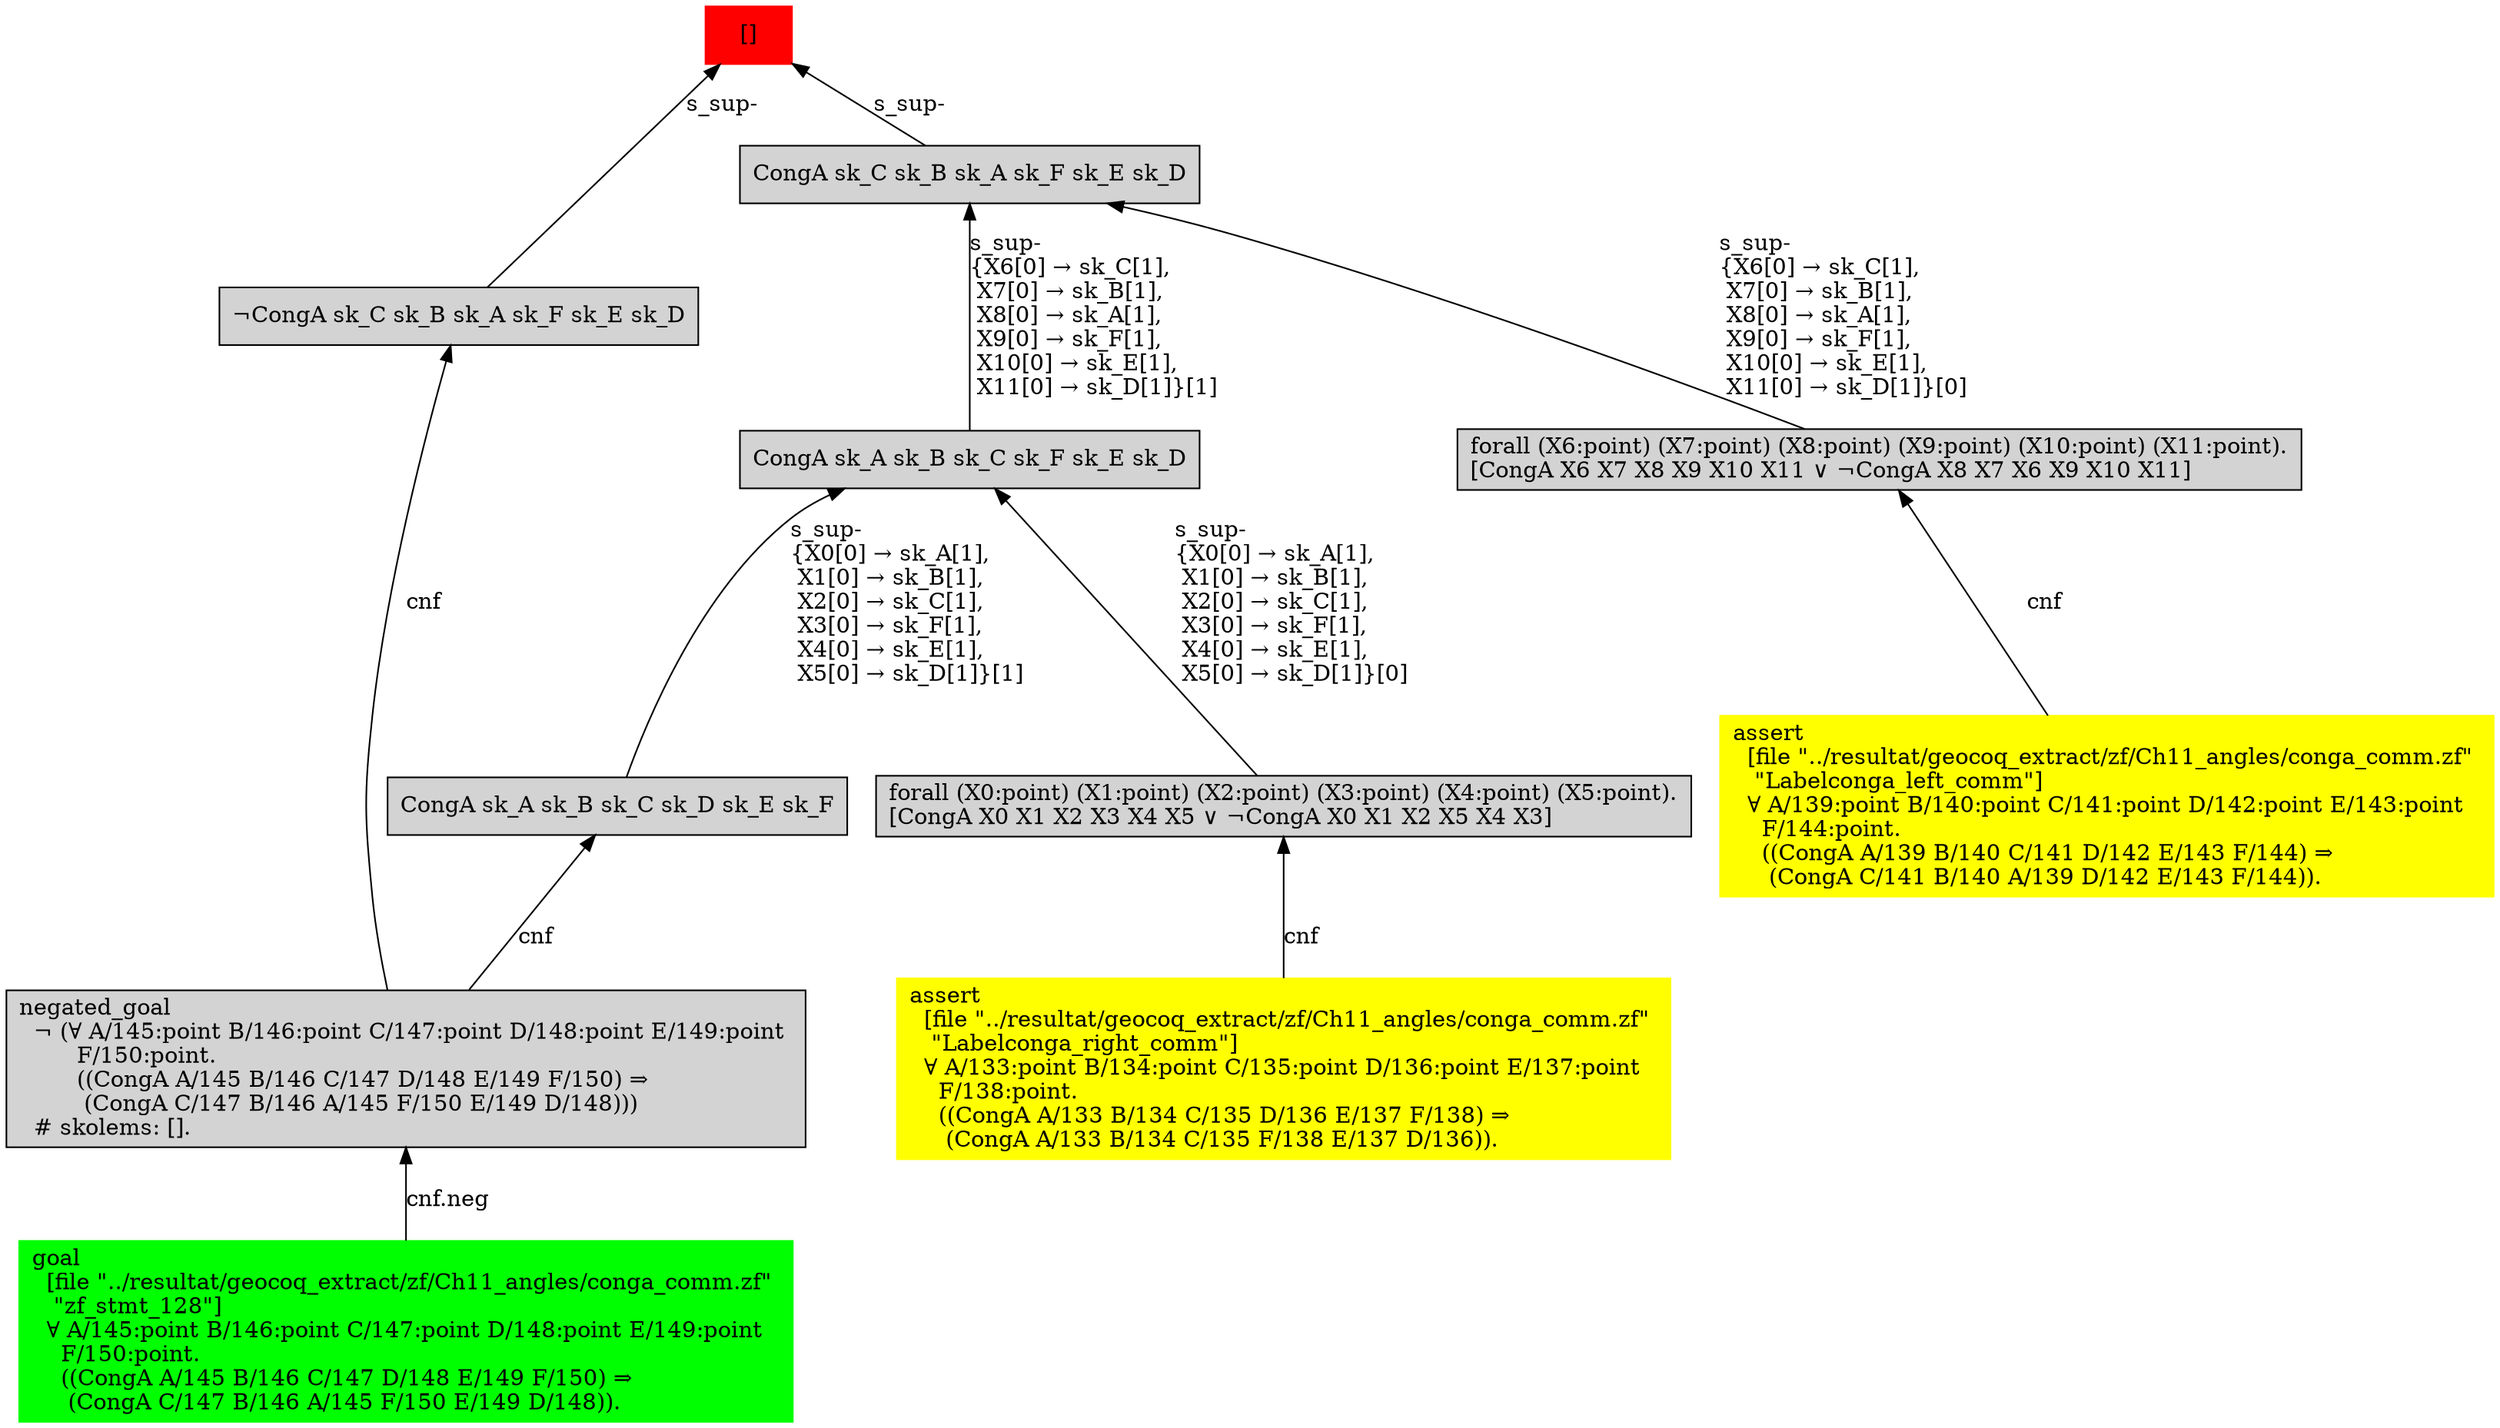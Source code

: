 digraph "unsat_graph" {
  vertex_0 [color=red, label="[]", shape=box, style=filled];
  vertex_0 -> vertex_1 [label="s_sup-\l", dir="back"];
  vertex_1 [shape=box, label="¬CongA sk_C sk_B sk_A sk_F sk_E sk_D\l", style=filled];
  vertex_1 -> vertex_2 [label="cnf", dir="back"];
  vertex_2 [shape=box, label="negated_goal\l  ¬ (∀ A/145:point B/146:point C/147:point D/148:point E/149:point \l        F/150:point.\l        ((CongA A/145 B/146 C/147 D/148 E/149 F/150) ⇒\l         (CongA C/147 B/146 A/145 F/150 E/149 D/148)))\l  # skolems: [].\l", style=filled];
  vertex_2 -> vertex_3 [label="cnf.neg", dir="back"];
  vertex_3 [color=green, shape=box, label="goal\l  [file \"../resultat/geocoq_extract/zf/Ch11_angles/conga_comm.zf\" \l   \"zf_stmt_128\"]\l  ∀ A/145:point B/146:point C/147:point D/148:point E/149:point \l    F/150:point.\l    ((CongA A/145 B/146 C/147 D/148 E/149 F/150) ⇒\l     (CongA C/147 B/146 A/145 F/150 E/149 D/148)).\l", style=filled];
  vertex_0 -> vertex_4 [label="s_sup-\l", dir="back"];
  vertex_4 [shape=box, label="CongA sk_C sk_B sk_A sk_F sk_E sk_D\l", style=filled];
  vertex_4 -> vertex_5 [label="s_sup-\l\{X6[0] → sk_C[1], \l X7[0] → sk_B[1], \l X8[0] → sk_A[1], \l X9[0] → sk_F[1], \l X10[0] → sk_E[1], \l X11[0] → sk_D[1]\}[0]\l", dir="back"];
  vertex_5 [shape=box, label="forall (X6:point) (X7:point) (X8:point) (X9:point) (X10:point) (X11:point).\l[CongA X6 X7 X8 X9 X10 X11 ∨ ¬CongA X8 X7 X6 X9 X10 X11]\l", style=filled];
  vertex_5 -> vertex_6 [label="cnf", dir="back"];
  vertex_6 [color=yellow, shape=box, label="assert\l  [file \"../resultat/geocoq_extract/zf/Ch11_angles/conga_comm.zf\" \l   \"Labelconga_left_comm\"]\l  ∀ A/139:point B/140:point C/141:point D/142:point E/143:point \l    F/144:point.\l    ((CongA A/139 B/140 C/141 D/142 E/143 F/144) ⇒\l     (CongA C/141 B/140 A/139 D/142 E/143 F/144)).\l", style=filled];
  vertex_4 -> vertex_7 [label="s_sup-\l\{X6[0] → sk_C[1], \l X7[0] → sk_B[1], \l X8[0] → sk_A[1], \l X9[0] → sk_F[1], \l X10[0] → sk_E[1], \l X11[0] → sk_D[1]\}[1]\l", dir="back"];
  vertex_7 [shape=box, label="CongA sk_A sk_B sk_C sk_F sk_E sk_D\l", style=filled];
  vertex_7 -> vertex_8 [label="s_sup-\l\{X0[0] → sk_A[1], \l X1[0] → sk_B[1], \l X2[0] → sk_C[1], \l X3[0] → sk_F[1], \l X4[0] → sk_E[1], \l X5[0] → sk_D[1]\}[0]\l", dir="back"];
  vertex_8 [shape=box, label="forall (X0:point) (X1:point) (X2:point) (X3:point) (X4:point) (X5:point).\l[CongA X0 X1 X2 X3 X4 X5 ∨ ¬CongA X0 X1 X2 X5 X4 X3]\l", style=filled];
  vertex_8 -> vertex_9 [label="cnf", dir="back"];
  vertex_9 [color=yellow, shape=box, label="assert\l  [file \"../resultat/geocoq_extract/zf/Ch11_angles/conga_comm.zf\" \l   \"Labelconga_right_comm\"]\l  ∀ A/133:point B/134:point C/135:point D/136:point E/137:point \l    F/138:point.\l    ((CongA A/133 B/134 C/135 D/136 E/137 F/138) ⇒\l     (CongA A/133 B/134 C/135 F/138 E/137 D/136)).\l", style=filled];
  vertex_7 -> vertex_10 [label="s_sup-\l\{X0[0] → sk_A[1], \l X1[0] → sk_B[1], \l X2[0] → sk_C[1], \l X3[0] → sk_F[1], \l X4[0] → sk_E[1], \l X5[0] → sk_D[1]\}[1]\l", dir="back"];
  vertex_10 [shape=box, label="CongA sk_A sk_B sk_C sk_D sk_E sk_F\l", style=filled];
  vertex_10 -> vertex_2 [label="cnf", dir="back"];
  }


